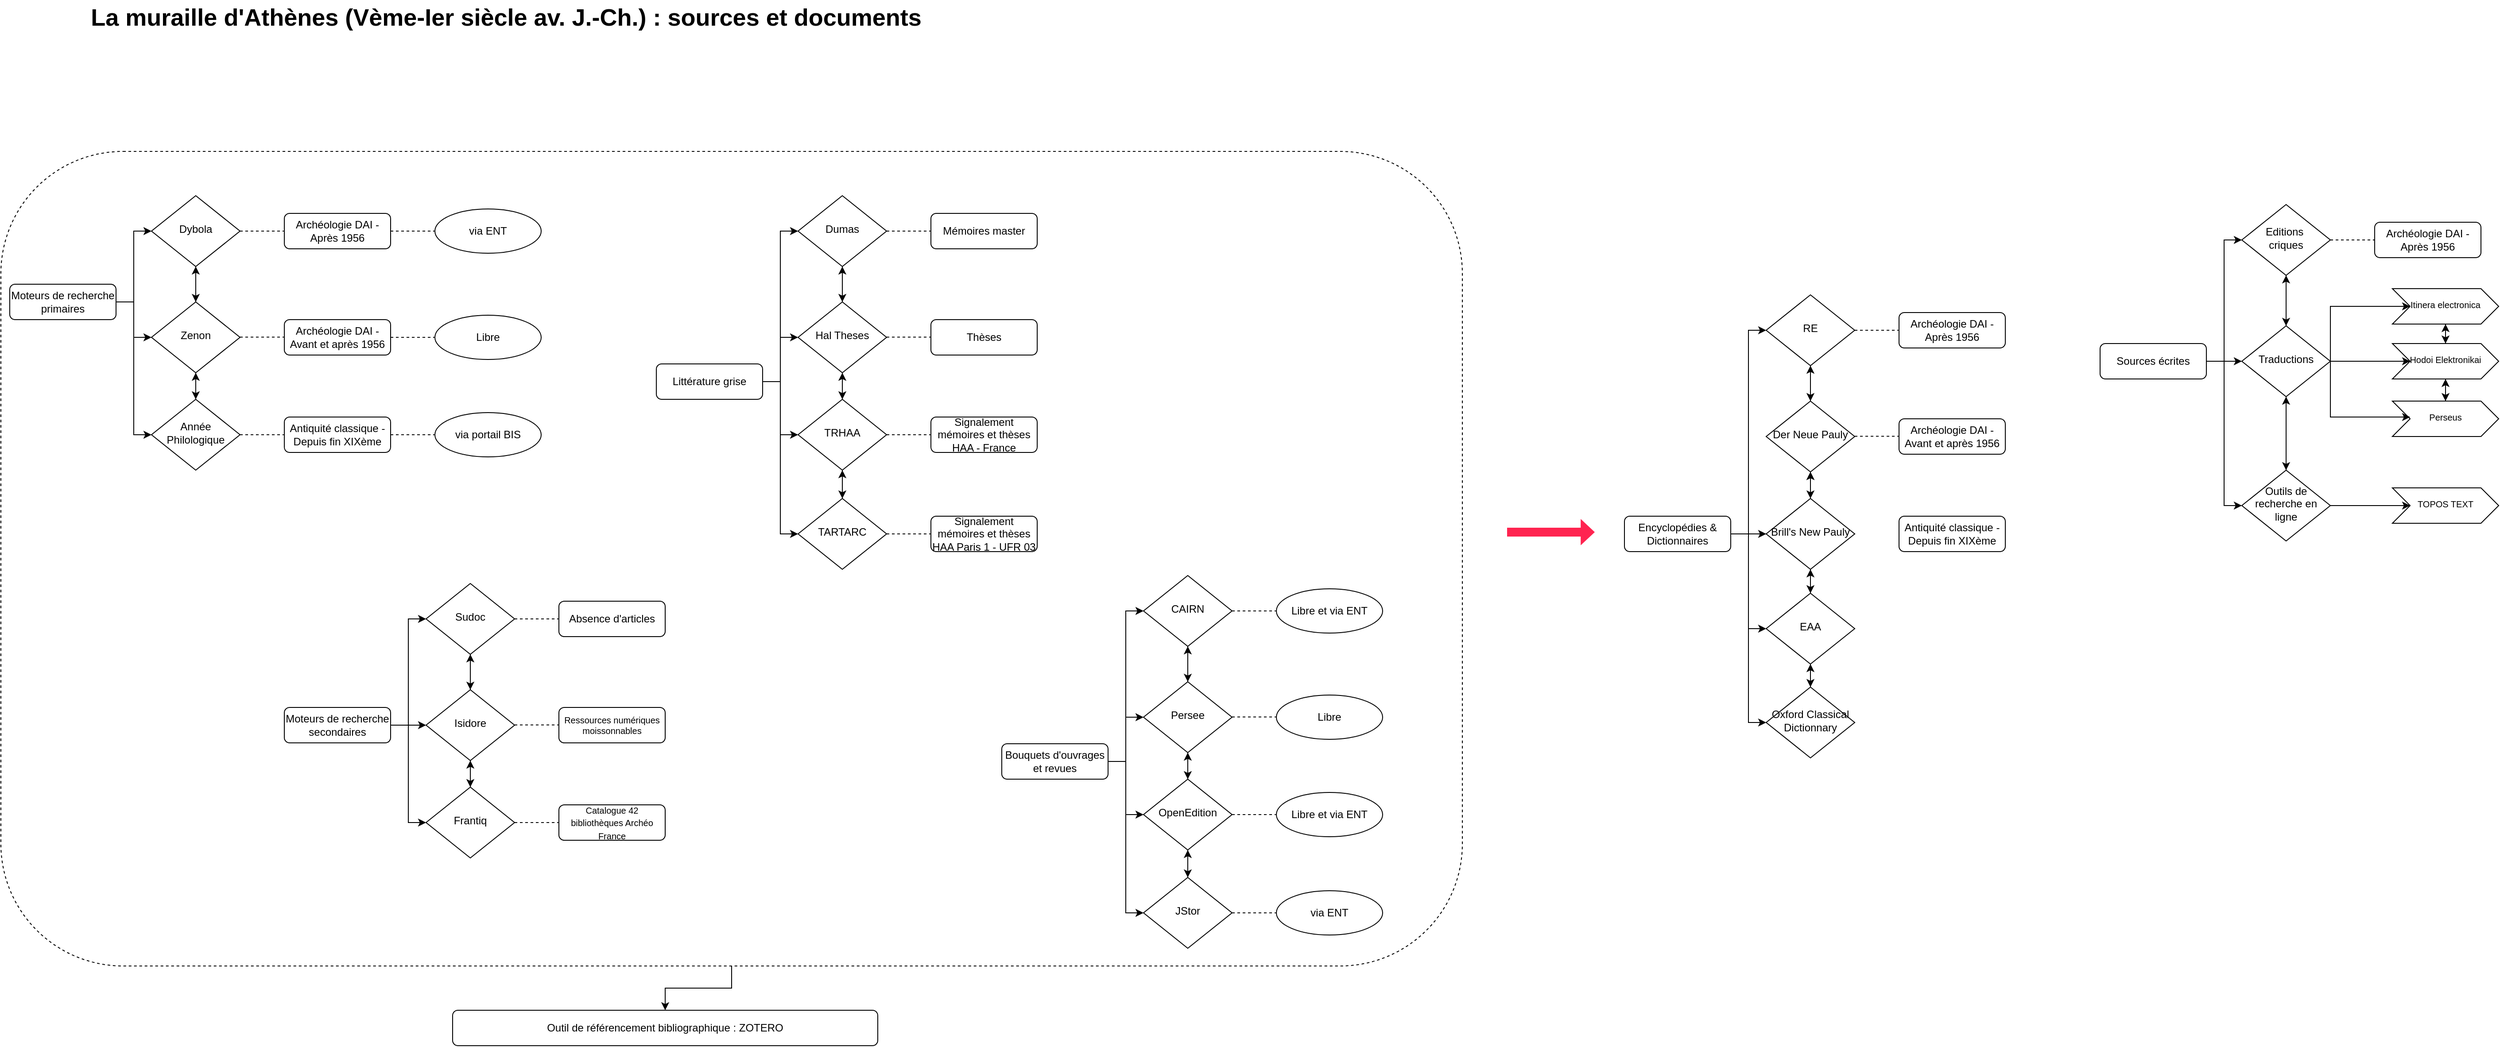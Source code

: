 <mxfile version="24.2.5" type="github">
  <diagram id="C5RBs43oDa-KdzZeNtuy" name="Page-1">
    <mxGraphModel dx="9560" dy="5027" grid="1" gridSize="10" guides="1" tooltips="1" connect="1" arrows="1" fold="1" page="1" pageScale="1" pageWidth="2336" pageHeight="1654" math="0" shadow="0">
      <root>
        <mxCell id="WIyWlLk6GJQsqaUBKTNV-0" />
        <mxCell id="WIyWlLk6GJQsqaUBKTNV-1" parent="WIyWlLk6GJQsqaUBKTNV-0" />
        <mxCell id="AJ_VUI1XPqa23FB4NZY7-40" style="edgeStyle=orthogonalEdgeStyle;rounded=0;orthogonalLoop=1;jettySize=auto;html=1;exitX=1;exitY=0.5;exitDx=0;exitDy=0;" edge="1" parent="WIyWlLk6GJQsqaUBKTNV-1" source="AJ_VUI1XPqa23FB4NZY7-43" target="AJ_VUI1XPqa23FB4NZY7-49">
          <mxGeometry relative="1" as="geometry" />
        </mxCell>
        <mxCell id="AJ_VUI1XPqa23FB4NZY7-41" style="edgeStyle=orthogonalEdgeStyle;rounded=0;orthogonalLoop=1;jettySize=auto;html=1;exitX=1;exitY=0.5;exitDx=0;exitDy=0;entryX=0;entryY=0.5;entryDx=0;entryDy=0;" edge="1" parent="WIyWlLk6GJQsqaUBKTNV-1" source="AJ_VUI1XPqa23FB4NZY7-43" target="AJ_VUI1XPqa23FB4NZY7-45">
          <mxGeometry relative="1" as="geometry" />
        </mxCell>
        <mxCell id="AJ_VUI1XPqa23FB4NZY7-42" style="edgeStyle=orthogonalEdgeStyle;rounded=0;orthogonalLoop=1;jettySize=auto;html=1;exitX=1;exitY=0.5;exitDx=0;exitDy=0;entryX=0;entryY=0.5;entryDx=0;entryDy=0;" edge="1" parent="WIyWlLk6GJQsqaUBKTNV-1" source="AJ_VUI1XPqa23FB4NZY7-43" target="AJ_VUI1XPqa23FB4NZY7-52">
          <mxGeometry relative="1" as="geometry" />
        </mxCell>
        <mxCell id="AJ_VUI1XPqa23FB4NZY7-177" style="edgeStyle=orthogonalEdgeStyle;rounded=0;orthogonalLoop=1;jettySize=auto;html=1;exitX=1;exitY=0.5;exitDx=0;exitDy=0;entryX=0;entryY=0.5;entryDx=0;entryDy=0;" edge="1" parent="WIyWlLk6GJQsqaUBKTNV-1" source="AJ_VUI1XPqa23FB4NZY7-43" target="AJ_VUI1XPqa23FB4NZY7-153">
          <mxGeometry relative="1" as="geometry" />
        </mxCell>
        <mxCell id="AJ_VUI1XPqa23FB4NZY7-178" style="edgeStyle=orthogonalEdgeStyle;rounded=0;orthogonalLoop=1;jettySize=auto;html=1;exitX=1;exitY=0.5;exitDx=0;exitDy=0;entryX=0;entryY=0.5;entryDx=0;entryDy=0;" edge="1" parent="WIyWlLk6GJQsqaUBKTNV-1" source="AJ_VUI1XPqa23FB4NZY7-43" target="AJ_VUI1XPqa23FB4NZY7-155">
          <mxGeometry relative="1" as="geometry" />
        </mxCell>
        <mxCell id="AJ_VUI1XPqa23FB4NZY7-43" value="Encyclopédies &amp;amp; Dictionnaires" style="rounded=1;whiteSpace=wrap;html=1;fontSize=12;glass=0;strokeWidth=1;shadow=0;" vertex="1" parent="WIyWlLk6GJQsqaUBKTNV-1">
          <mxGeometry x="1844" y="731" width="120" height="40" as="geometry" />
        </mxCell>
        <mxCell id="AJ_VUI1XPqa23FB4NZY7-44" style="edgeStyle=orthogonalEdgeStyle;rounded=0;orthogonalLoop=1;jettySize=auto;html=1;exitX=0.5;exitY=1;exitDx=0;exitDy=0;" edge="1" parent="WIyWlLk6GJQsqaUBKTNV-1" source="AJ_VUI1XPqa23FB4NZY7-45" target="AJ_VUI1XPqa23FB4NZY7-49">
          <mxGeometry relative="1" as="geometry" />
        </mxCell>
        <mxCell id="AJ_VUI1XPqa23FB4NZY7-45" value="RE" style="rhombus;whiteSpace=wrap;html=1;shadow=0;fontFamily=Helvetica;fontSize=12;align=center;strokeWidth=1;spacing=6;spacingTop=-4;" vertex="1" parent="WIyWlLk6GJQsqaUBKTNV-1">
          <mxGeometry x="2004" y="481" width="100" height="80" as="geometry" />
        </mxCell>
        <mxCell id="AJ_VUI1XPqa23FB4NZY7-46" value="Archéologie DAI -Après 1956" style="rounded=1;whiteSpace=wrap;html=1;fontSize=12;glass=0;strokeWidth=1;shadow=0;" vertex="1" parent="WIyWlLk6GJQsqaUBKTNV-1">
          <mxGeometry x="2154" y="501" width="120" height="40" as="geometry" />
        </mxCell>
        <mxCell id="AJ_VUI1XPqa23FB4NZY7-47" value="" style="edgeStyle=orthogonalEdgeStyle;rounded=0;orthogonalLoop=1;jettySize=auto;html=1;" edge="1" parent="WIyWlLk6GJQsqaUBKTNV-1" source="AJ_VUI1XPqa23FB4NZY7-49" target="AJ_VUI1XPqa23FB4NZY7-52">
          <mxGeometry relative="1" as="geometry" />
        </mxCell>
        <mxCell id="AJ_VUI1XPqa23FB4NZY7-48" style="edgeStyle=orthogonalEdgeStyle;rounded=0;orthogonalLoop=1;jettySize=auto;html=1;exitX=0.5;exitY=0;exitDx=0;exitDy=0;entryX=0.5;entryY=1;entryDx=0;entryDy=0;" edge="1" parent="WIyWlLk6GJQsqaUBKTNV-1" source="AJ_VUI1XPqa23FB4NZY7-49" target="AJ_VUI1XPqa23FB4NZY7-45">
          <mxGeometry relative="1" as="geometry" />
        </mxCell>
        <mxCell id="AJ_VUI1XPqa23FB4NZY7-49" value="Der Neue Pauly" style="rhombus;whiteSpace=wrap;html=1;shadow=0;fontFamily=Helvetica;fontSize=12;align=center;strokeWidth=1;spacing=6;spacingTop=-4;" vertex="1" parent="WIyWlLk6GJQsqaUBKTNV-1">
          <mxGeometry x="2004" y="601" width="100" height="80" as="geometry" />
        </mxCell>
        <mxCell id="AJ_VUI1XPqa23FB4NZY7-50" value="Archéologie DAI -Avant et après 1956" style="rounded=1;whiteSpace=wrap;html=1;fontSize=12;glass=0;strokeWidth=1;shadow=0;" vertex="1" parent="WIyWlLk6GJQsqaUBKTNV-1">
          <mxGeometry x="2154" y="621" width="120" height="40" as="geometry" />
        </mxCell>
        <mxCell id="AJ_VUI1XPqa23FB4NZY7-51" style="edgeStyle=orthogonalEdgeStyle;rounded=0;orthogonalLoop=1;jettySize=auto;html=1;entryX=0.5;entryY=1;entryDx=0;entryDy=0;" edge="1" parent="WIyWlLk6GJQsqaUBKTNV-1" source="AJ_VUI1XPqa23FB4NZY7-52" target="AJ_VUI1XPqa23FB4NZY7-49">
          <mxGeometry relative="1" as="geometry" />
        </mxCell>
        <mxCell id="AJ_VUI1XPqa23FB4NZY7-154" value="" style="edgeStyle=orthogonalEdgeStyle;rounded=0;orthogonalLoop=1;jettySize=auto;html=1;" edge="1" parent="WIyWlLk6GJQsqaUBKTNV-1" source="AJ_VUI1XPqa23FB4NZY7-52" target="AJ_VUI1XPqa23FB4NZY7-153">
          <mxGeometry relative="1" as="geometry" />
        </mxCell>
        <mxCell id="AJ_VUI1XPqa23FB4NZY7-52" value="Brill&#39;s New Pauly" style="rhombus;whiteSpace=wrap;html=1;shadow=0;fontFamily=Helvetica;fontSize=12;align=center;strokeWidth=1;spacing=6;spacingTop=-4;" vertex="1" parent="WIyWlLk6GJQsqaUBKTNV-1">
          <mxGeometry x="2004" y="711" width="100" height="80" as="geometry" />
        </mxCell>
        <mxCell id="AJ_VUI1XPqa23FB4NZY7-53" value="" style="endArrow=none;dashed=1;html=1;rounded=0;exitX=1;exitY=0.5;exitDx=0;exitDy=0;entryX=0;entryY=0.5;entryDx=0;entryDy=0;" edge="1" parent="WIyWlLk6GJQsqaUBKTNV-1" source="AJ_VUI1XPqa23FB4NZY7-45" target="AJ_VUI1XPqa23FB4NZY7-46">
          <mxGeometry width="50" height="50" relative="1" as="geometry">
            <mxPoint x="2134" y="671" as="sourcePoint" />
            <mxPoint x="2184" y="621" as="targetPoint" />
          </mxGeometry>
        </mxCell>
        <mxCell id="AJ_VUI1XPqa23FB4NZY7-54" value="" style="endArrow=none;dashed=1;html=1;rounded=0;exitX=1;exitY=0.5;exitDx=0;exitDy=0;entryX=0;entryY=0.5;entryDx=0;entryDy=0;" edge="1" parent="WIyWlLk6GJQsqaUBKTNV-1">
          <mxGeometry width="50" height="50" relative="1" as="geometry">
            <mxPoint x="2104" y="640.71" as="sourcePoint" />
            <mxPoint x="2154" y="640.71" as="targetPoint" />
          </mxGeometry>
        </mxCell>
        <mxCell id="AJ_VUI1XPqa23FB4NZY7-55" value="Antiquité classique - Depuis fin XIXème" style="rounded=1;whiteSpace=wrap;html=1;fontSize=12;glass=0;strokeWidth=1;shadow=0;" vertex="1" parent="WIyWlLk6GJQsqaUBKTNV-1">
          <mxGeometry x="2154" y="731" width="120" height="40" as="geometry" />
        </mxCell>
        <mxCell id="AJ_VUI1XPqa23FB4NZY7-58" style="edgeStyle=orthogonalEdgeStyle;rounded=0;orthogonalLoop=1;jettySize=auto;html=1;exitX=1;exitY=0.5;exitDx=0;exitDy=0;" edge="1" parent="WIyWlLk6GJQsqaUBKTNV-1" source="AJ_VUI1XPqa23FB4NZY7-61" target="AJ_VUI1XPqa23FB4NZY7-67">
          <mxGeometry relative="1" as="geometry" />
        </mxCell>
        <mxCell id="AJ_VUI1XPqa23FB4NZY7-59" style="edgeStyle=orthogonalEdgeStyle;rounded=0;orthogonalLoop=1;jettySize=auto;html=1;exitX=1;exitY=0.5;exitDx=0;exitDy=0;entryX=0;entryY=0.5;entryDx=0;entryDy=0;" edge="1" parent="WIyWlLk6GJQsqaUBKTNV-1" source="AJ_VUI1XPqa23FB4NZY7-61" target="AJ_VUI1XPqa23FB4NZY7-63">
          <mxGeometry relative="1" as="geometry" />
        </mxCell>
        <mxCell id="AJ_VUI1XPqa23FB4NZY7-60" style="edgeStyle=orthogonalEdgeStyle;rounded=0;orthogonalLoop=1;jettySize=auto;html=1;exitX=1;exitY=0.5;exitDx=0;exitDy=0;entryX=0;entryY=0.5;entryDx=0;entryDy=0;" edge="1" parent="WIyWlLk6GJQsqaUBKTNV-1" source="AJ_VUI1XPqa23FB4NZY7-61" target="AJ_VUI1XPqa23FB4NZY7-70">
          <mxGeometry relative="1" as="geometry" />
        </mxCell>
        <mxCell id="AJ_VUI1XPqa23FB4NZY7-61" value="Sources écrites" style="rounded=1;whiteSpace=wrap;html=1;fontSize=12;glass=0;strokeWidth=1;shadow=0;" vertex="1" parent="WIyWlLk6GJQsqaUBKTNV-1">
          <mxGeometry x="2381" y="536" width="120" height="40" as="geometry" />
        </mxCell>
        <mxCell id="AJ_VUI1XPqa23FB4NZY7-62" style="edgeStyle=orthogonalEdgeStyle;rounded=0;orthogonalLoop=1;jettySize=auto;html=1;exitX=0.5;exitY=1;exitDx=0;exitDy=0;" edge="1" parent="WIyWlLk6GJQsqaUBKTNV-1" source="AJ_VUI1XPqa23FB4NZY7-63" target="AJ_VUI1XPqa23FB4NZY7-67">
          <mxGeometry relative="1" as="geometry" />
        </mxCell>
        <mxCell id="AJ_VUI1XPqa23FB4NZY7-63" value="Editions&amp;nbsp;&lt;div&gt;criques&lt;/div&gt;" style="rhombus;whiteSpace=wrap;html=1;shadow=0;fontFamily=Helvetica;fontSize=12;align=center;strokeWidth=1;spacing=6;spacingTop=-4;" vertex="1" parent="WIyWlLk6GJQsqaUBKTNV-1">
          <mxGeometry x="2541" y="379" width="100" height="80" as="geometry" />
        </mxCell>
        <mxCell id="AJ_VUI1XPqa23FB4NZY7-64" value="Archéologie DAI -Après 1956" style="rounded=1;whiteSpace=wrap;html=1;fontSize=12;glass=0;strokeWidth=1;shadow=0;" vertex="1" parent="WIyWlLk6GJQsqaUBKTNV-1">
          <mxGeometry x="2691" y="399" width="120" height="40" as="geometry" />
        </mxCell>
        <mxCell id="AJ_VUI1XPqa23FB4NZY7-65" value="" style="edgeStyle=orthogonalEdgeStyle;rounded=0;orthogonalLoop=1;jettySize=auto;html=1;" edge="1" parent="WIyWlLk6GJQsqaUBKTNV-1" source="AJ_VUI1XPqa23FB4NZY7-67" target="AJ_VUI1XPqa23FB4NZY7-70">
          <mxGeometry relative="1" as="geometry" />
        </mxCell>
        <mxCell id="AJ_VUI1XPqa23FB4NZY7-66" style="edgeStyle=orthogonalEdgeStyle;rounded=0;orthogonalLoop=1;jettySize=auto;html=1;exitX=0.5;exitY=0;exitDx=0;exitDy=0;entryX=0.5;entryY=1;entryDx=0;entryDy=0;" edge="1" parent="WIyWlLk6GJQsqaUBKTNV-1" source="AJ_VUI1XPqa23FB4NZY7-67" target="AJ_VUI1XPqa23FB4NZY7-63">
          <mxGeometry relative="1" as="geometry" />
        </mxCell>
        <mxCell id="AJ_VUI1XPqa23FB4NZY7-182" value="" style="edgeStyle=orthogonalEdgeStyle;rounded=0;orthogonalLoop=1;jettySize=auto;html=1;exitX=1;exitY=0.5;exitDx=0;exitDy=0;" edge="1" parent="WIyWlLk6GJQsqaUBKTNV-1" source="AJ_VUI1XPqa23FB4NZY7-67" target="AJ_VUI1XPqa23FB4NZY7-181">
          <mxGeometry relative="1" as="geometry">
            <mxPoint x="2641" y="514" as="sourcePoint" />
            <Array as="points">
              <mxPoint x="2641" y="494" />
            </Array>
          </mxGeometry>
        </mxCell>
        <mxCell id="AJ_VUI1XPqa23FB4NZY7-201" style="edgeStyle=orthogonalEdgeStyle;rounded=0;orthogonalLoop=1;jettySize=auto;html=1;entryX=0;entryY=0.5;entryDx=0;entryDy=0;" edge="1" parent="WIyWlLk6GJQsqaUBKTNV-1" source="AJ_VUI1XPqa23FB4NZY7-67" target="AJ_VUI1XPqa23FB4NZY7-187">
          <mxGeometry relative="1" as="geometry" />
        </mxCell>
        <mxCell id="AJ_VUI1XPqa23FB4NZY7-67" value="Traductions" style="rhombus;whiteSpace=wrap;html=1;shadow=0;fontFamily=Helvetica;fontSize=12;align=center;strokeWidth=1;spacing=6;spacingTop=-4;" vertex="1" parent="WIyWlLk6GJQsqaUBKTNV-1">
          <mxGeometry x="2541" y="516" width="100" height="80" as="geometry" />
        </mxCell>
        <mxCell id="AJ_VUI1XPqa23FB4NZY7-69" style="edgeStyle=orthogonalEdgeStyle;rounded=0;orthogonalLoop=1;jettySize=auto;html=1;entryX=0.5;entryY=1;entryDx=0;entryDy=0;" edge="1" parent="WIyWlLk6GJQsqaUBKTNV-1" source="AJ_VUI1XPqa23FB4NZY7-70" target="AJ_VUI1XPqa23FB4NZY7-67">
          <mxGeometry relative="1" as="geometry" />
        </mxCell>
        <mxCell id="AJ_VUI1XPqa23FB4NZY7-197" style="edgeStyle=orthogonalEdgeStyle;rounded=0;orthogonalLoop=1;jettySize=auto;html=1;entryX=0;entryY=0.5;entryDx=0;entryDy=0;" edge="1" parent="WIyWlLk6GJQsqaUBKTNV-1" source="AJ_VUI1XPqa23FB4NZY7-70" target="AJ_VUI1XPqa23FB4NZY7-196">
          <mxGeometry relative="1" as="geometry" />
        </mxCell>
        <mxCell id="AJ_VUI1XPqa23FB4NZY7-70" value="Outils de recherche en ligne" style="rhombus;whiteSpace=wrap;html=1;shadow=0;fontFamily=Helvetica;fontSize=12;align=center;strokeWidth=1;spacing=6;spacingTop=-4;" vertex="1" parent="WIyWlLk6GJQsqaUBKTNV-1">
          <mxGeometry x="2541" y="679" width="100" height="80" as="geometry" />
        </mxCell>
        <mxCell id="AJ_VUI1XPqa23FB4NZY7-71" value="" style="endArrow=none;dashed=1;html=1;rounded=0;exitX=1;exitY=0.5;exitDx=0;exitDy=0;entryX=0;entryY=0.5;entryDx=0;entryDy=0;" edge="1" parent="WIyWlLk6GJQsqaUBKTNV-1" source="AJ_VUI1XPqa23FB4NZY7-63" target="AJ_VUI1XPqa23FB4NZY7-64">
          <mxGeometry width="50" height="50" relative="1" as="geometry">
            <mxPoint x="2671" y="569" as="sourcePoint" />
            <mxPoint x="2721" y="519" as="targetPoint" />
          </mxGeometry>
        </mxCell>
        <mxCell id="AJ_VUI1XPqa23FB4NZY7-156" value="" style="edgeStyle=orthogonalEdgeStyle;rounded=0;orthogonalLoop=1;jettySize=auto;html=1;" edge="1" parent="WIyWlLk6GJQsqaUBKTNV-1" source="AJ_VUI1XPqa23FB4NZY7-153" target="AJ_VUI1XPqa23FB4NZY7-155">
          <mxGeometry relative="1" as="geometry" />
        </mxCell>
        <mxCell id="AJ_VUI1XPqa23FB4NZY7-179" style="edgeStyle=orthogonalEdgeStyle;rounded=0;orthogonalLoop=1;jettySize=auto;html=1;entryX=0.5;entryY=1;entryDx=0;entryDy=0;" edge="1" parent="WIyWlLk6GJQsqaUBKTNV-1" source="AJ_VUI1XPqa23FB4NZY7-153" target="AJ_VUI1XPqa23FB4NZY7-52">
          <mxGeometry relative="1" as="geometry" />
        </mxCell>
        <mxCell id="AJ_VUI1XPqa23FB4NZY7-153" value="EAA" style="rhombus;whiteSpace=wrap;html=1;shadow=0;fontFamily=Helvetica;fontSize=12;align=center;strokeWidth=1;spacing=6;spacingTop=-4;" vertex="1" parent="WIyWlLk6GJQsqaUBKTNV-1">
          <mxGeometry x="2004" y="818" width="100" height="80" as="geometry" />
        </mxCell>
        <mxCell id="AJ_VUI1XPqa23FB4NZY7-180" style="edgeStyle=orthogonalEdgeStyle;rounded=0;orthogonalLoop=1;jettySize=auto;html=1;entryX=0.5;entryY=1;entryDx=0;entryDy=0;" edge="1" parent="WIyWlLk6GJQsqaUBKTNV-1" source="AJ_VUI1XPqa23FB4NZY7-155" target="AJ_VUI1XPqa23FB4NZY7-153">
          <mxGeometry relative="1" as="geometry" />
        </mxCell>
        <mxCell id="AJ_VUI1XPqa23FB4NZY7-155" value="Oxford Classical Dictionnary" style="rhombus;whiteSpace=wrap;html=1;shadow=0;fontFamily=Helvetica;fontSize=12;align=center;strokeWidth=1;spacing=6;spacingTop=-4;" vertex="1" parent="WIyWlLk6GJQsqaUBKTNV-1">
          <mxGeometry x="2004" y="924" width="100" height="80" as="geometry" />
        </mxCell>
        <mxCell id="AJ_VUI1XPqa23FB4NZY7-193" style="edgeStyle=orthogonalEdgeStyle;rounded=0;orthogonalLoop=1;jettySize=auto;html=1;exitX=0.5;exitY=1;exitDx=0;exitDy=0;entryX=0.5;entryY=0;entryDx=0;entryDy=0;" edge="1" parent="WIyWlLk6GJQsqaUBKTNV-1" source="AJ_VUI1XPqa23FB4NZY7-181" target="AJ_VUI1XPqa23FB4NZY7-187">
          <mxGeometry relative="1" as="geometry" />
        </mxCell>
        <mxCell id="AJ_VUI1XPqa23FB4NZY7-181" value="Itinera electronica" style="shape=step;perimeter=stepPerimeter;whiteSpace=wrap;html=1;fixedSize=1;shadow=0;strokeWidth=1;spacing=6;spacingTop=-4;fontSize=10;" vertex="1" parent="WIyWlLk6GJQsqaUBKTNV-1">
          <mxGeometry x="2711" y="474" width="120" height="40" as="geometry" />
        </mxCell>
        <mxCell id="AJ_VUI1XPqa23FB4NZY7-191" value="" style="edgeStyle=orthogonalEdgeStyle;rounded=0;orthogonalLoop=1;jettySize=auto;html=1;" edge="1" parent="WIyWlLk6GJQsqaUBKTNV-1" source="AJ_VUI1XPqa23FB4NZY7-187" target="AJ_VUI1XPqa23FB4NZY7-190">
          <mxGeometry relative="1" as="geometry" />
        </mxCell>
        <mxCell id="AJ_VUI1XPqa23FB4NZY7-192" style="edgeStyle=orthogonalEdgeStyle;rounded=0;orthogonalLoop=1;jettySize=auto;html=1;exitX=0.5;exitY=0;exitDx=0;exitDy=0;entryX=0.5;entryY=1;entryDx=0;entryDy=0;" edge="1" parent="WIyWlLk6GJQsqaUBKTNV-1" source="AJ_VUI1XPqa23FB4NZY7-187" target="AJ_VUI1XPqa23FB4NZY7-181">
          <mxGeometry relative="1" as="geometry" />
        </mxCell>
        <mxCell id="AJ_VUI1XPqa23FB4NZY7-187" value="Hodoi Elektronikai" style="shape=step;perimeter=stepPerimeter;whiteSpace=wrap;html=1;fixedSize=1;shadow=0;strokeWidth=1;spacing=6;spacingTop=-4;fontSize=10;" vertex="1" parent="WIyWlLk6GJQsqaUBKTNV-1">
          <mxGeometry x="2711" y="536" width="120" height="40" as="geometry" />
        </mxCell>
        <mxCell id="AJ_VUI1XPqa23FB4NZY7-195" style="edgeStyle=orthogonalEdgeStyle;rounded=0;orthogonalLoop=1;jettySize=auto;html=1;entryX=0.5;entryY=1;entryDx=0;entryDy=0;" edge="1" parent="WIyWlLk6GJQsqaUBKTNV-1" source="AJ_VUI1XPqa23FB4NZY7-190" target="AJ_VUI1XPqa23FB4NZY7-187">
          <mxGeometry relative="1" as="geometry" />
        </mxCell>
        <mxCell id="AJ_VUI1XPqa23FB4NZY7-190" value="Perseus" style="shape=step;perimeter=stepPerimeter;whiteSpace=wrap;html=1;fixedSize=1;shadow=0;strokeWidth=1;spacing=6;spacingTop=-4;fontSize=10;" vertex="1" parent="WIyWlLk6GJQsqaUBKTNV-1">
          <mxGeometry x="2711" y="601" width="120" height="40" as="geometry" />
        </mxCell>
        <mxCell id="AJ_VUI1XPqa23FB4NZY7-196" value="TOPOS TEXT" style="shape=step;perimeter=stepPerimeter;whiteSpace=wrap;html=1;fixedSize=1;shadow=0;strokeWidth=1;spacing=6;spacingTop=-4;fontSize=10;" vertex="1" parent="WIyWlLk6GJQsqaUBKTNV-1">
          <mxGeometry x="2711" y="699" width="120" height="40" as="geometry" />
        </mxCell>
        <mxCell id="AJ_VUI1XPqa23FB4NZY7-204" style="edgeStyle=orthogonalEdgeStyle;rounded=0;orthogonalLoop=1;jettySize=auto;html=1;exitX=1;exitY=0.5;exitDx=0;exitDy=0;" edge="1" parent="WIyWlLk6GJQsqaUBKTNV-1">
          <mxGeometry relative="1" as="geometry">
            <mxPoint x="2731.0" y="619" as="targetPoint" />
            <mxPoint x="2641" y="556" as="sourcePoint" />
            <Array as="points">
              <mxPoint x="2641" y="619" />
            </Array>
          </mxGeometry>
        </mxCell>
        <mxCell id="AJ_VUI1XPqa23FB4NZY7-205" value="" style="edgeStyle=orthogonalEdgeStyle;rounded=0;orthogonalLoop=1;jettySize=auto;html=1;" edge="1" parent="WIyWlLk6GJQsqaUBKTNV-1" source="AJ_VUI1XPqa23FB4NZY7-206" target="AJ_VUI1XPqa23FB4NZY7-241">
          <mxGeometry relative="1" as="geometry" />
        </mxCell>
        <mxCell id="AJ_VUI1XPqa23FB4NZY7-206" value="" style="rounded=1;whiteSpace=wrap;html=1;dashed=1;fillStyle=auto;" vertex="1" parent="WIyWlLk6GJQsqaUBKTNV-1">
          <mxGeometry x="11" y="319" width="1650" height="920" as="geometry" />
        </mxCell>
        <mxCell id="AJ_VUI1XPqa23FB4NZY7-207" style="edgeStyle=orthogonalEdgeStyle;rounded=0;orthogonalLoop=1;jettySize=auto;html=1;exitX=1;exitY=0.5;exitDx=0;exitDy=0;" edge="1" parent="WIyWlLk6GJQsqaUBKTNV-1" source="AJ_VUI1XPqa23FB4NZY7-210" target="AJ_VUI1XPqa23FB4NZY7-216">
          <mxGeometry relative="1" as="geometry" />
        </mxCell>
        <mxCell id="AJ_VUI1XPqa23FB4NZY7-208" style="edgeStyle=orthogonalEdgeStyle;rounded=0;orthogonalLoop=1;jettySize=auto;html=1;exitX=1;exitY=0.5;exitDx=0;exitDy=0;entryX=0;entryY=0.5;entryDx=0;entryDy=0;" edge="1" parent="WIyWlLk6GJQsqaUBKTNV-1" source="AJ_VUI1XPqa23FB4NZY7-210" target="AJ_VUI1XPqa23FB4NZY7-212">
          <mxGeometry relative="1" as="geometry" />
        </mxCell>
        <mxCell id="AJ_VUI1XPqa23FB4NZY7-209" style="edgeStyle=orthogonalEdgeStyle;rounded=0;orthogonalLoop=1;jettySize=auto;html=1;exitX=1;exitY=0.5;exitDx=0;exitDy=0;entryX=0;entryY=0.5;entryDx=0;entryDy=0;" edge="1" parent="WIyWlLk6GJQsqaUBKTNV-1" source="AJ_VUI1XPqa23FB4NZY7-210" target="AJ_VUI1XPqa23FB4NZY7-220">
          <mxGeometry relative="1" as="geometry" />
        </mxCell>
        <mxCell id="AJ_VUI1XPqa23FB4NZY7-210" value="Moteurs de recherche primaires" style="rounded=1;whiteSpace=wrap;html=1;fontSize=12;glass=0;strokeWidth=1;shadow=0;" vertex="1" parent="WIyWlLk6GJQsqaUBKTNV-1">
          <mxGeometry x="21" y="469" width="120" height="40" as="geometry" />
        </mxCell>
        <mxCell id="AJ_VUI1XPqa23FB4NZY7-211" style="edgeStyle=orthogonalEdgeStyle;rounded=0;orthogonalLoop=1;jettySize=auto;html=1;exitX=0.5;exitY=1;exitDx=0;exitDy=0;" edge="1" parent="WIyWlLk6GJQsqaUBKTNV-1" source="AJ_VUI1XPqa23FB4NZY7-212" target="AJ_VUI1XPqa23FB4NZY7-216">
          <mxGeometry relative="1" as="geometry" />
        </mxCell>
        <mxCell id="AJ_VUI1XPqa23FB4NZY7-212" value="Dybola" style="rhombus;whiteSpace=wrap;html=1;shadow=0;fontFamily=Helvetica;fontSize=12;align=center;strokeWidth=1;spacing=6;spacingTop=-4;" vertex="1" parent="WIyWlLk6GJQsqaUBKTNV-1">
          <mxGeometry x="181" y="369" width="100" height="80" as="geometry" />
        </mxCell>
        <mxCell id="AJ_VUI1XPqa23FB4NZY7-213" value="Archéologie DAI -Après 1956" style="rounded=1;whiteSpace=wrap;html=1;fontSize=12;glass=0;strokeWidth=1;shadow=0;" vertex="1" parent="WIyWlLk6GJQsqaUBKTNV-1">
          <mxGeometry x="331" y="389" width="120" height="40" as="geometry" />
        </mxCell>
        <mxCell id="AJ_VUI1XPqa23FB4NZY7-214" value="" style="edgeStyle=orthogonalEdgeStyle;rounded=0;orthogonalLoop=1;jettySize=auto;html=1;" edge="1" parent="WIyWlLk6GJQsqaUBKTNV-1" source="AJ_VUI1XPqa23FB4NZY7-216" target="AJ_VUI1XPqa23FB4NZY7-220">
          <mxGeometry relative="1" as="geometry" />
        </mxCell>
        <mxCell id="AJ_VUI1XPqa23FB4NZY7-215" style="edgeStyle=orthogonalEdgeStyle;rounded=0;orthogonalLoop=1;jettySize=auto;html=1;exitX=0.5;exitY=0;exitDx=0;exitDy=0;entryX=0.5;entryY=1;entryDx=0;entryDy=0;" edge="1" parent="WIyWlLk6GJQsqaUBKTNV-1" source="AJ_VUI1XPqa23FB4NZY7-216" target="AJ_VUI1XPqa23FB4NZY7-212">
          <mxGeometry relative="1" as="geometry" />
        </mxCell>
        <mxCell id="AJ_VUI1XPqa23FB4NZY7-216" value="Zenon" style="rhombus;whiteSpace=wrap;html=1;shadow=0;fontFamily=Helvetica;fontSize=12;align=center;strokeWidth=1;spacing=6;spacingTop=-4;" vertex="1" parent="WIyWlLk6GJQsqaUBKTNV-1">
          <mxGeometry x="181" y="489" width="100" height="80" as="geometry" />
        </mxCell>
        <mxCell id="AJ_VUI1XPqa23FB4NZY7-217" value="Archéologie DAI -Avant et après 1956" style="rounded=1;whiteSpace=wrap;html=1;fontSize=12;glass=0;strokeWidth=1;shadow=0;" vertex="1" parent="WIyWlLk6GJQsqaUBKTNV-1">
          <mxGeometry x="331" y="509" width="120" height="40" as="geometry" />
        </mxCell>
        <mxCell id="AJ_VUI1XPqa23FB4NZY7-218" value="La muraille d&#39;Athènes (Vème-Ier siècle av. J.-Ch.) : sources et documents" style="text;strokeColor=none;fillColor=none;html=1;fontSize=27;fontStyle=1;verticalAlign=middle;align=center;" vertex="1" parent="WIyWlLk6GJQsqaUBKTNV-1">
          <mxGeometry x="51" y="148" width="1060" height="40" as="geometry" />
        </mxCell>
        <mxCell id="AJ_VUI1XPqa23FB4NZY7-219" style="edgeStyle=orthogonalEdgeStyle;rounded=0;orthogonalLoop=1;jettySize=auto;html=1;entryX=0.5;entryY=1;entryDx=0;entryDy=0;" edge="1" parent="WIyWlLk6GJQsqaUBKTNV-1" source="AJ_VUI1XPqa23FB4NZY7-220" target="AJ_VUI1XPqa23FB4NZY7-216">
          <mxGeometry relative="1" as="geometry" />
        </mxCell>
        <mxCell id="AJ_VUI1XPqa23FB4NZY7-220" value="Année Philologique" style="rhombus;whiteSpace=wrap;html=1;shadow=0;fontFamily=Helvetica;fontSize=12;align=center;strokeWidth=1;spacing=6;spacingTop=-4;" vertex="1" parent="WIyWlLk6GJQsqaUBKTNV-1">
          <mxGeometry x="181" y="599" width="100" height="80" as="geometry" />
        </mxCell>
        <mxCell id="AJ_VUI1XPqa23FB4NZY7-221" value="" style="endArrow=none;dashed=1;html=1;rounded=0;exitX=1;exitY=0.5;exitDx=0;exitDy=0;entryX=0;entryY=0.5;entryDx=0;entryDy=0;" edge="1" parent="WIyWlLk6GJQsqaUBKTNV-1" source="AJ_VUI1XPqa23FB4NZY7-212" target="AJ_VUI1XPqa23FB4NZY7-213">
          <mxGeometry width="50" height="50" relative="1" as="geometry">
            <mxPoint x="311" y="559" as="sourcePoint" />
            <mxPoint x="361" y="509" as="targetPoint" />
          </mxGeometry>
        </mxCell>
        <mxCell id="AJ_VUI1XPqa23FB4NZY7-222" value="" style="endArrow=none;dashed=1;html=1;rounded=0;exitX=1;exitY=0.5;exitDx=0;exitDy=0;entryX=0;entryY=0.5;entryDx=0;entryDy=0;" edge="1" parent="WIyWlLk6GJQsqaUBKTNV-1">
          <mxGeometry width="50" height="50" relative="1" as="geometry">
            <mxPoint x="281" y="528.71" as="sourcePoint" />
            <mxPoint x="331" y="528.71" as="targetPoint" />
          </mxGeometry>
        </mxCell>
        <mxCell id="AJ_VUI1XPqa23FB4NZY7-223" value="Antiquité classique - Depuis fin XIXème" style="rounded=1;whiteSpace=wrap;html=1;fontSize=12;glass=0;strokeWidth=1;shadow=0;" vertex="1" parent="WIyWlLk6GJQsqaUBKTNV-1">
          <mxGeometry x="331" y="619" width="120" height="40" as="geometry" />
        </mxCell>
        <mxCell id="AJ_VUI1XPqa23FB4NZY7-224" style="edgeStyle=orthogonalEdgeStyle;rounded=0;orthogonalLoop=1;jettySize=auto;html=1;exitX=1;exitY=0.5;exitDx=0;exitDy=0;" edge="1" parent="WIyWlLk6GJQsqaUBKTNV-1" source="AJ_VUI1XPqa23FB4NZY7-227" target="AJ_VUI1XPqa23FB4NZY7-233">
          <mxGeometry relative="1" as="geometry" />
        </mxCell>
        <mxCell id="AJ_VUI1XPqa23FB4NZY7-225" style="edgeStyle=orthogonalEdgeStyle;rounded=0;orthogonalLoop=1;jettySize=auto;html=1;exitX=1;exitY=0.5;exitDx=0;exitDy=0;entryX=0;entryY=0.5;entryDx=0;entryDy=0;" edge="1" parent="WIyWlLk6GJQsqaUBKTNV-1" source="AJ_VUI1XPqa23FB4NZY7-227" target="AJ_VUI1XPqa23FB4NZY7-229">
          <mxGeometry relative="1" as="geometry" />
        </mxCell>
        <mxCell id="AJ_VUI1XPqa23FB4NZY7-226" style="edgeStyle=orthogonalEdgeStyle;rounded=0;orthogonalLoop=1;jettySize=auto;html=1;exitX=1;exitY=0.5;exitDx=0;exitDy=0;entryX=0;entryY=0.5;entryDx=0;entryDy=0;" edge="1" parent="WIyWlLk6GJQsqaUBKTNV-1" source="AJ_VUI1XPqa23FB4NZY7-227" target="AJ_VUI1XPqa23FB4NZY7-236">
          <mxGeometry relative="1" as="geometry" />
        </mxCell>
        <mxCell id="AJ_VUI1XPqa23FB4NZY7-227" value="Moteurs de recherche secondaires" style="rounded=1;whiteSpace=wrap;html=1;fontSize=12;glass=0;strokeWidth=1;shadow=0;" vertex="1" parent="WIyWlLk6GJQsqaUBKTNV-1">
          <mxGeometry x="331" y="947" width="120" height="40" as="geometry" />
        </mxCell>
        <mxCell id="AJ_VUI1XPqa23FB4NZY7-228" style="edgeStyle=orthogonalEdgeStyle;rounded=0;orthogonalLoop=1;jettySize=auto;html=1;exitX=0.5;exitY=1;exitDx=0;exitDy=0;" edge="1" parent="WIyWlLk6GJQsqaUBKTNV-1" source="AJ_VUI1XPqa23FB4NZY7-229" target="AJ_VUI1XPqa23FB4NZY7-233">
          <mxGeometry relative="1" as="geometry" />
        </mxCell>
        <mxCell id="AJ_VUI1XPqa23FB4NZY7-229" value="Sudoc" style="rhombus;whiteSpace=wrap;html=1;shadow=0;fontFamily=Helvetica;fontSize=12;align=center;strokeWidth=1;spacing=6;spacingTop=-4;" vertex="1" parent="WIyWlLk6GJQsqaUBKTNV-1">
          <mxGeometry x="491" y="807" width="100" height="80" as="geometry" />
        </mxCell>
        <mxCell id="AJ_VUI1XPqa23FB4NZY7-230" value="Absence d&#39;articles" style="rounded=1;whiteSpace=wrap;html=1;fontSize=12;glass=0;strokeWidth=1;shadow=0;" vertex="1" parent="WIyWlLk6GJQsqaUBKTNV-1">
          <mxGeometry x="641" y="827" width="120" height="40" as="geometry" />
        </mxCell>
        <mxCell id="AJ_VUI1XPqa23FB4NZY7-231" value="" style="edgeStyle=orthogonalEdgeStyle;rounded=0;orthogonalLoop=1;jettySize=auto;html=1;" edge="1" parent="WIyWlLk6GJQsqaUBKTNV-1" source="AJ_VUI1XPqa23FB4NZY7-233" target="AJ_VUI1XPqa23FB4NZY7-236">
          <mxGeometry relative="1" as="geometry" />
        </mxCell>
        <mxCell id="AJ_VUI1XPqa23FB4NZY7-232" style="edgeStyle=orthogonalEdgeStyle;rounded=0;orthogonalLoop=1;jettySize=auto;html=1;exitX=0.5;exitY=0;exitDx=0;exitDy=0;entryX=0.5;entryY=1;entryDx=0;entryDy=0;" edge="1" parent="WIyWlLk6GJQsqaUBKTNV-1" source="AJ_VUI1XPqa23FB4NZY7-233" target="AJ_VUI1XPqa23FB4NZY7-229">
          <mxGeometry relative="1" as="geometry" />
        </mxCell>
        <mxCell id="AJ_VUI1XPqa23FB4NZY7-233" value="Isidore" style="rhombus;whiteSpace=wrap;html=1;shadow=0;fontFamily=Helvetica;fontSize=12;align=center;strokeWidth=1;spacing=6;spacingTop=-4;" vertex="1" parent="WIyWlLk6GJQsqaUBKTNV-1">
          <mxGeometry x="491" y="927" width="100" height="80" as="geometry" />
        </mxCell>
        <mxCell id="AJ_VUI1XPqa23FB4NZY7-234" value="Ressources numériques moissonnables" style="rounded=1;whiteSpace=wrap;html=1;fontSize=10;glass=0;strokeWidth=1;shadow=0;" vertex="1" parent="WIyWlLk6GJQsqaUBKTNV-1">
          <mxGeometry x="641" y="947" width="120" height="40" as="geometry" />
        </mxCell>
        <mxCell id="AJ_VUI1XPqa23FB4NZY7-235" style="edgeStyle=orthogonalEdgeStyle;rounded=0;orthogonalLoop=1;jettySize=auto;html=1;entryX=0.5;entryY=1;entryDx=0;entryDy=0;" edge="1" parent="WIyWlLk6GJQsqaUBKTNV-1" source="AJ_VUI1XPqa23FB4NZY7-236" target="AJ_VUI1XPqa23FB4NZY7-233">
          <mxGeometry relative="1" as="geometry" />
        </mxCell>
        <mxCell id="AJ_VUI1XPqa23FB4NZY7-236" value="Frantiq" style="rhombus;whiteSpace=wrap;html=1;shadow=0;fontFamily=Helvetica;fontSize=12;align=center;strokeWidth=1;spacing=6;spacingTop=-4;" vertex="1" parent="WIyWlLk6GJQsqaUBKTNV-1">
          <mxGeometry x="491" y="1037" width="100" height="80" as="geometry" />
        </mxCell>
        <mxCell id="AJ_VUI1XPqa23FB4NZY7-237" value="" style="endArrow=none;dashed=1;html=1;rounded=0;exitX=1;exitY=0.5;exitDx=0;exitDy=0;entryX=0;entryY=0.5;entryDx=0;entryDy=0;" edge="1" parent="WIyWlLk6GJQsqaUBKTNV-1" source="AJ_VUI1XPqa23FB4NZY7-229" target="AJ_VUI1XPqa23FB4NZY7-230">
          <mxGeometry width="50" height="50" relative="1" as="geometry">
            <mxPoint x="621" y="997" as="sourcePoint" />
            <mxPoint x="671" y="947" as="targetPoint" />
          </mxGeometry>
        </mxCell>
        <mxCell id="AJ_VUI1XPqa23FB4NZY7-238" value="" style="endArrow=none;dashed=1;html=1;rounded=0;exitX=1;exitY=0.5;exitDx=0;exitDy=0;entryX=0;entryY=0.5;entryDx=0;entryDy=0;" edge="1" parent="WIyWlLk6GJQsqaUBKTNV-1">
          <mxGeometry width="50" height="50" relative="1" as="geometry">
            <mxPoint x="591" y="966.71" as="sourcePoint" />
            <mxPoint x="641" y="966.71" as="targetPoint" />
          </mxGeometry>
        </mxCell>
        <mxCell id="AJ_VUI1XPqa23FB4NZY7-239" value="&lt;span style=&quot;font-size: 10px;&quot;&gt;Catalogue 42 bibliothèques Archéo France&lt;/span&gt;" style="rounded=1;whiteSpace=wrap;html=1;fontSize=12;glass=0;strokeWidth=1;shadow=0;" vertex="1" parent="WIyWlLk6GJQsqaUBKTNV-1">
          <mxGeometry x="641" y="1057" width="120" height="40" as="geometry" />
        </mxCell>
        <mxCell id="AJ_VUI1XPqa23FB4NZY7-240" style="edgeStyle=orthogonalEdgeStyle;rounded=0;orthogonalLoop=1;jettySize=auto;html=1;exitX=0.5;exitY=1;exitDx=0;exitDy=0;" edge="1" parent="WIyWlLk6GJQsqaUBKTNV-1" source="AJ_VUI1XPqa23FB4NZY7-206" target="AJ_VUI1XPqa23FB4NZY7-206">
          <mxGeometry relative="1" as="geometry" />
        </mxCell>
        <mxCell id="AJ_VUI1XPqa23FB4NZY7-241" value="Outil de référencement bibliographique : ZOTERO" style="rounded=1;whiteSpace=wrap;html=1;" vertex="1" parent="WIyWlLk6GJQsqaUBKTNV-1">
          <mxGeometry x="521" y="1289" width="480" height="40" as="geometry" />
        </mxCell>
        <mxCell id="AJ_VUI1XPqa23FB4NZY7-242" value="" style="shape=flexArrow;endArrow=classic;html=1;rounded=0;endWidth=18.846;endSize=4.965;dashed=1;dashPattern=12 12;strokeColor=none;fillColor=#FF2450;" edge="1" parent="WIyWlLk6GJQsqaUBKTNV-1">
          <mxGeometry width="50" height="50" relative="1" as="geometry">
            <mxPoint x="1711" y="749" as="sourcePoint" />
            <mxPoint x="1811" y="749" as="targetPoint" />
            <Array as="points">
              <mxPoint x="1731" y="749" />
            </Array>
          </mxGeometry>
        </mxCell>
        <mxCell id="AJ_VUI1XPqa23FB4NZY7-243" style="edgeStyle=orthogonalEdgeStyle;rounded=0;orthogonalLoop=1;jettySize=auto;html=1;exitX=1;exitY=0.5;exitDx=0;exitDy=0;" edge="1" parent="WIyWlLk6GJQsqaUBKTNV-1" source="AJ_VUI1XPqa23FB4NZY7-247" target="AJ_VUI1XPqa23FB4NZY7-253">
          <mxGeometry relative="1" as="geometry" />
        </mxCell>
        <mxCell id="AJ_VUI1XPqa23FB4NZY7-244" style="edgeStyle=orthogonalEdgeStyle;rounded=0;orthogonalLoop=1;jettySize=auto;html=1;exitX=1;exitY=0.5;exitDx=0;exitDy=0;entryX=0;entryY=0.5;entryDx=0;entryDy=0;" edge="1" parent="WIyWlLk6GJQsqaUBKTNV-1" source="AJ_VUI1XPqa23FB4NZY7-247" target="AJ_VUI1XPqa23FB4NZY7-249">
          <mxGeometry relative="1" as="geometry" />
        </mxCell>
        <mxCell id="AJ_VUI1XPqa23FB4NZY7-245" style="edgeStyle=orthogonalEdgeStyle;rounded=0;orthogonalLoop=1;jettySize=auto;html=1;exitX=1;exitY=0.5;exitDx=0;exitDy=0;entryX=0;entryY=0.5;entryDx=0;entryDy=0;" edge="1" parent="WIyWlLk6GJQsqaUBKTNV-1" source="AJ_VUI1XPqa23FB4NZY7-247" target="AJ_VUI1XPqa23FB4NZY7-257">
          <mxGeometry relative="1" as="geometry" />
        </mxCell>
        <mxCell id="AJ_VUI1XPqa23FB4NZY7-246" style="edgeStyle=orthogonalEdgeStyle;rounded=0;orthogonalLoop=1;jettySize=auto;html=1;exitX=1;exitY=0.5;exitDx=0;exitDy=0;entryX=0;entryY=0.5;entryDx=0;entryDy=0;" edge="1" parent="WIyWlLk6GJQsqaUBKTNV-1" source="AJ_VUI1XPqa23FB4NZY7-247" target="AJ_VUI1XPqa23FB4NZY7-265">
          <mxGeometry relative="1" as="geometry" />
        </mxCell>
        <mxCell id="AJ_VUI1XPqa23FB4NZY7-247" value="Littérature grise" style="rounded=1;whiteSpace=wrap;html=1;fontSize=12;glass=0;strokeWidth=1;shadow=0;" vertex="1" parent="WIyWlLk6GJQsqaUBKTNV-1">
          <mxGeometry x="751" y="559" width="120" height="40" as="geometry" />
        </mxCell>
        <mxCell id="AJ_VUI1XPqa23FB4NZY7-248" style="edgeStyle=orthogonalEdgeStyle;rounded=0;orthogonalLoop=1;jettySize=auto;html=1;exitX=0.5;exitY=1;exitDx=0;exitDy=0;" edge="1" parent="WIyWlLk6GJQsqaUBKTNV-1" source="AJ_VUI1XPqa23FB4NZY7-249" target="AJ_VUI1XPqa23FB4NZY7-253">
          <mxGeometry relative="1" as="geometry" />
        </mxCell>
        <mxCell id="AJ_VUI1XPqa23FB4NZY7-249" value="Dumas" style="rhombus;whiteSpace=wrap;html=1;shadow=0;fontFamily=Helvetica;fontSize=12;align=center;strokeWidth=1;spacing=6;spacingTop=-4;" vertex="1" parent="WIyWlLk6GJQsqaUBKTNV-1">
          <mxGeometry x="911" y="369" width="100" height="80" as="geometry" />
        </mxCell>
        <mxCell id="AJ_VUI1XPqa23FB4NZY7-250" value="Mémoires master" style="rounded=1;whiteSpace=wrap;html=1;fontSize=12;glass=0;strokeWidth=1;shadow=0;" vertex="1" parent="WIyWlLk6GJQsqaUBKTNV-1">
          <mxGeometry x="1061" y="389" width="120" height="40" as="geometry" />
        </mxCell>
        <mxCell id="AJ_VUI1XPqa23FB4NZY7-251" value="" style="edgeStyle=orthogonalEdgeStyle;rounded=0;orthogonalLoop=1;jettySize=auto;html=1;" edge="1" parent="WIyWlLk6GJQsqaUBKTNV-1" source="AJ_VUI1XPqa23FB4NZY7-253" target="AJ_VUI1XPqa23FB4NZY7-257">
          <mxGeometry relative="1" as="geometry" />
        </mxCell>
        <mxCell id="AJ_VUI1XPqa23FB4NZY7-252" style="edgeStyle=orthogonalEdgeStyle;rounded=0;orthogonalLoop=1;jettySize=auto;html=1;exitX=0.5;exitY=0;exitDx=0;exitDy=0;entryX=0.5;entryY=1;entryDx=0;entryDy=0;" edge="1" parent="WIyWlLk6GJQsqaUBKTNV-1" source="AJ_VUI1XPqa23FB4NZY7-253" target="AJ_VUI1XPqa23FB4NZY7-249">
          <mxGeometry relative="1" as="geometry" />
        </mxCell>
        <mxCell id="AJ_VUI1XPqa23FB4NZY7-253" value="Hal Theses" style="rhombus;whiteSpace=wrap;html=1;shadow=0;fontFamily=Helvetica;fontSize=12;align=center;strokeWidth=1;spacing=6;spacingTop=-4;" vertex="1" parent="WIyWlLk6GJQsqaUBKTNV-1">
          <mxGeometry x="911" y="489" width="100" height="80" as="geometry" />
        </mxCell>
        <mxCell id="AJ_VUI1XPqa23FB4NZY7-254" value="Thèses" style="rounded=1;whiteSpace=wrap;html=1;fontSize=12;glass=0;strokeWidth=1;shadow=0;" vertex="1" parent="WIyWlLk6GJQsqaUBKTNV-1">
          <mxGeometry x="1061" y="509" width="120" height="40" as="geometry" />
        </mxCell>
        <mxCell id="AJ_VUI1XPqa23FB4NZY7-255" style="edgeStyle=orthogonalEdgeStyle;rounded=0;orthogonalLoop=1;jettySize=auto;html=1;entryX=0.5;entryY=1;entryDx=0;entryDy=0;" edge="1" parent="WIyWlLk6GJQsqaUBKTNV-1" source="AJ_VUI1XPqa23FB4NZY7-257" target="AJ_VUI1XPqa23FB4NZY7-253">
          <mxGeometry relative="1" as="geometry" />
        </mxCell>
        <mxCell id="AJ_VUI1XPqa23FB4NZY7-256" value="" style="edgeStyle=orthogonalEdgeStyle;rounded=0;orthogonalLoop=1;jettySize=auto;html=1;" edge="1" parent="WIyWlLk6GJQsqaUBKTNV-1" source="AJ_VUI1XPqa23FB4NZY7-257" target="AJ_VUI1XPqa23FB4NZY7-265">
          <mxGeometry relative="1" as="geometry" />
        </mxCell>
        <mxCell id="AJ_VUI1XPqa23FB4NZY7-257" value="TRHAA" style="rhombus;whiteSpace=wrap;html=1;shadow=0;fontFamily=Helvetica;fontSize=12;align=center;strokeWidth=1;spacing=6;spacingTop=-4;" vertex="1" parent="WIyWlLk6GJQsqaUBKTNV-1">
          <mxGeometry x="911" y="599" width="100" height="80" as="geometry" />
        </mxCell>
        <mxCell id="AJ_VUI1XPqa23FB4NZY7-258" value="" style="endArrow=none;dashed=1;html=1;rounded=0;exitX=1;exitY=0.5;exitDx=0;exitDy=0;entryX=0;entryY=0.5;entryDx=0;entryDy=0;" edge="1" parent="WIyWlLk6GJQsqaUBKTNV-1" source="AJ_VUI1XPqa23FB4NZY7-249" target="AJ_VUI1XPqa23FB4NZY7-250">
          <mxGeometry width="50" height="50" relative="1" as="geometry">
            <mxPoint x="1041" y="559" as="sourcePoint" />
            <mxPoint x="1091" y="509" as="targetPoint" />
          </mxGeometry>
        </mxCell>
        <mxCell id="AJ_VUI1XPqa23FB4NZY7-259" value="" style="endArrow=none;dashed=1;html=1;rounded=0;exitX=1;exitY=0.5;exitDx=0;exitDy=0;entryX=0;entryY=0.5;entryDx=0;entryDy=0;" edge="1" parent="WIyWlLk6GJQsqaUBKTNV-1">
          <mxGeometry width="50" height="50" relative="1" as="geometry">
            <mxPoint x="1011" y="528.71" as="sourcePoint" />
            <mxPoint x="1061" y="528.71" as="targetPoint" />
          </mxGeometry>
        </mxCell>
        <mxCell id="AJ_VUI1XPqa23FB4NZY7-260" value="Signalement mémoires et thèses HAA - France" style="rounded=1;whiteSpace=wrap;html=1;fontSize=12;glass=0;strokeWidth=1;shadow=0;" vertex="1" parent="WIyWlLk6GJQsqaUBKTNV-1">
          <mxGeometry x="1061" y="619" width="120" height="40" as="geometry" />
        </mxCell>
        <mxCell id="AJ_VUI1XPqa23FB4NZY7-261" value="" style="endArrow=none;dashed=1;html=1;rounded=0;exitX=1;exitY=0.5;exitDx=0;exitDy=0;entryX=0;entryY=0.5;entryDx=0;entryDy=0;" edge="1" parent="WIyWlLk6GJQsqaUBKTNV-1" source="AJ_VUI1XPqa23FB4NZY7-220" target="AJ_VUI1XPqa23FB4NZY7-223">
          <mxGeometry width="50" height="50" relative="1" as="geometry">
            <mxPoint x="291" y="538.71" as="sourcePoint" />
            <mxPoint x="341" y="538.71" as="targetPoint" />
            <Array as="points" />
          </mxGeometry>
        </mxCell>
        <mxCell id="AJ_VUI1XPqa23FB4NZY7-262" value="" style="endArrow=none;dashed=1;html=1;rounded=0;exitX=1;exitY=0.5;exitDx=0;exitDy=0;entryX=0;entryY=0.5;entryDx=0;entryDy=0;" edge="1" parent="WIyWlLk6GJQsqaUBKTNV-1" source="AJ_VUI1XPqa23FB4NZY7-236" target="AJ_VUI1XPqa23FB4NZY7-239">
          <mxGeometry width="50" height="50" relative="1" as="geometry">
            <mxPoint x="291" y="757" as="sourcePoint" />
            <mxPoint x="341" y="757" as="targetPoint" />
            <Array as="points" />
          </mxGeometry>
        </mxCell>
        <mxCell id="AJ_VUI1XPqa23FB4NZY7-263" value="" style="endArrow=none;dashed=1;html=1;rounded=0;exitX=1;exitY=0.5;exitDx=0;exitDy=0;entryX=0;entryY=0.5;entryDx=0;entryDy=0;" edge="1" parent="WIyWlLk6GJQsqaUBKTNV-1" source="AJ_VUI1XPqa23FB4NZY7-257" target="AJ_VUI1XPqa23FB4NZY7-260">
          <mxGeometry width="50" height="50" relative="1" as="geometry">
            <mxPoint x="1021" y="538.71" as="sourcePoint" />
            <mxPoint x="1071" y="538.71" as="targetPoint" />
            <Array as="points">
              <mxPoint x="1041" y="639" />
            </Array>
          </mxGeometry>
        </mxCell>
        <mxCell id="AJ_VUI1XPqa23FB4NZY7-264" style="edgeStyle=orthogonalEdgeStyle;rounded=0;orthogonalLoop=1;jettySize=auto;html=1;exitX=0.5;exitY=0;exitDx=0;exitDy=0;entryX=0.5;entryY=1;entryDx=0;entryDy=0;" edge="1" parent="WIyWlLk6GJQsqaUBKTNV-1" source="AJ_VUI1XPqa23FB4NZY7-265" target="AJ_VUI1XPqa23FB4NZY7-257">
          <mxGeometry relative="1" as="geometry" />
        </mxCell>
        <mxCell id="AJ_VUI1XPqa23FB4NZY7-265" value="TARTARC" style="rhombus;whiteSpace=wrap;html=1;shadow=0;fontFamily=Helvetica;fontSize=12;align=center;strokeWidth=1;spacing=6;spacingTop=-4;" vertex="1" parent="WIyWlLk6GJQsqaUBKTNV-1">
          <mxGeometry x="911" y="711" width="100" height="80" as="geometry" />
        </mxCell>
        <mxCell id="AJ_VUI1XPqa23FB4NZY7-266" value="Signalement mémoires et thèses HAA Paris 1 - UFR 03" style="rounded=1;whiteSpace=wrap;html=1;fontSize=12;glass=0;strokeWidth=1;shadow=0;" vertex="1" parent="WIyWlLk6GJQsqaUBKTNV-1">
          <mxGeometry x="1061" y="731" width="120" height="40" as="geometry" />
        </mxCell>
        <mxCell id="AJ_VUI1XPqa23FB4NZY7-267" value="" style="endArrow=none;dashed=1;html=1;rounded=0;exitX=1;exitY=0.5;exitDx=0;exitDy=0;entryX=0;entryY=0.5;entryDx=0;entryDy=0;" edge="1" parent="WIyWlLk6GJQsqaUBKTNV-1" target="AJ_VUI1XPqa23FB4NZY7-266">
          <mxGeometry width="50" height="50" relative="1" as="geometry">
            <mxPoint x="1011" y="751" as="sourcePoint" />
            <mxPoint x="1071" y="650.71" as="targetPoint" />
            <Array as="points">
              <mxPoint x="1041" y="751" />
            </Array>
          </mxGeometry>
        </mxCell>
        <mxCell id="AJ_VUI1XPqa23FB4NZY7-268" style="edgeStyle=orthogonalEdgeStyle;rounded=0;orthogonalLoop=1;jettySize=auto;html=1;exitX=1;exitY=0.5;exitDx=0;exitDy=0;" edge="1" parent="WIyWlLk6GJQsqaUBKTNV-1" source="AJ_VUI1XPqa23FB4NZY7-272" target="AJ_VUI1XPqa23FB4NZY7-277">
          <mxGeometry relative="1" as="geometry" />
        </mxCell>
        <mxCell id="AJ_VUI1XPqa23FB4NZY7-269" style="edgeStyle=orthogonalEdgeStyle;rounded=0;orthogonalLoop=1;jettySize=auto;html=1;exitX=1;exitY=0.5;exitDx=0;exitDy=0;entryX=0;entryY=0.5;entryDx=0;entryDy=0;" edge="1" parent="WIyWlLk6GJQsqaUBKTNV-1" source="AJ_VUI1XPqa23FB4NZY7-272" target="AJ_VUI1XPqa23FB4NZY7-274">
          <mxGeometry relative="1" as="geometry" />
        </mxCell>
        <mxCell id="AJ_VUI1XPqa23FB4NZY7-270" style="edgeStyle=orthogonalEdgeStyle;rounded=0;orthogonalLoop=1;jettySize=auto;html=1;exitX=1;exitY=0.5;exitDx=0;exitDy=0;entryX=0;entryY=0.5;entryDx=0;entryDy=0;" edge="1" parent="WIyWlLk6GJQsqaUBKTNV-1" source="AJ_VUI1XPqa23FB4NZY7-272" target="AJ_VUI1XPqa23FB4NZY7-280">
          <mxGeometry relative="1" as="geometry" />
        </mxCell>
        <mxCell id="AJ_VUI1XPqa23FB4NZY7-271" style="edgeStyle=orthogonalEdgeStyle;rounded=0;orthogonalLoop=1;jettySize=auto;html=1;exitX=1;exitY=0.5;exitDx=0;exitDy=0;entryX=0;entryY=0.5;entryDx=0;entryDy=0;" edge="1" parent="WIyWlLk6GJQsqaUBKTNV-1" source="AJ_VUI1XPqa23FB4NZY7-272" target="AJ_VUI1XPqa23FB4NZY7-285">
          <mxGeometry relative="1" as="geometry" />
        </mxCell>
        <mxCell id="AJ_VUI1XPqa23FB4NZY7-272" value="Bouquets d&#39;ouvrages et revues" style="rounded=1;whiteSpace=wrap;html=1;fontSize=12;glass=0;strokeWidth=1;shadow=0;" vertex="1" parent="WIyWlLk6GJQsqaUBKTNV-1">
          <mxGeometry x="1141" y="988" width="120" height="40" as="geometry" />
        </mxCell>
        <mxCell id="AJ_VUI1XPqa23FB4NZY7-273" style="edgeStyle=orthogonalEdgeStyle;rounded=0;orthogonalLoop=1;jettySize=auto;html=1;exitX=0.5;exitY=1;exitDx=0;exitDy=0;" edge="1" parent="WIyWlLk6GJQsqaUBKTNV-1" source="AJ_VUI1XPqa23FB4NZY7-274" target="AJ_VUI1XPqa23FB4NZY7-277">
          <mxGeometry relative="1" as="geometry" />
        </mxCell>
        <mxCell id="AJ_VUI1XPqa23FB4NZY7-274" value="CAIRN" style="rhombus;whiteSpace=wrap;html=1;shadow=0;fontFamily=Helvetica;fontSize=12;align=center;strokeWidth=1;spacing=6;spacingTop=-4;" vertex="1" parent="WIyWlLk6GJQsqaUBKTNV-1">
          <mxGeometry x="1301" y="798" width="100" height="80" as="geometry" />
        </mxCell>
        <mxCell id="AJ_VUI1XPqa23FB4NZY7-275" value="" style="edgeStyle=orthogonalEdgeStyle;rounded=0;orthogonalLoop=1;jettySize=auto;html=1;" edge="1" parent="WIyWlLk6GJQsqaUBKTNV-1" source="AJ_VUI1XPqa23FB4NZY7-277" target="AJ_VUI1XPqa23FB4NZY7-280">
          <mxGeometry relative="1" as="geometry" />
        </mxCell>
        <mxCell id="AJ_VUI1XPqa23FB4NZY7-276" style="edgeStyle=orthogonalEdgeStyle;rounded=0;orthogonalLoop=1;jettySize=auto;html=1;exitX=0.5;exitY=0;exitDx=0;exitDy=0;entryX=0.5;entryY=1;entryDx=0;entryDy=0;" edge="1" parent="WIyWlLk6GJQsqaUBKTNV-1" source="AJ_VUI1XPqa23FB4NZY7-277" target="AJ_VUI1XPqa23FB4NZY7-274">
          <mxGeometry relative="1" as="geometry" />
        </mxCell>
        <mxCell id="AJ_VUI1XPqa23FB4NZY7-277" value="Persee" style="rhombus;whiteSpace=wrap;html=1;shadow=0;fontFamily=Helvetica;fontSize=12;align=center;strokeWidth=1;spacing=6;spacingTop=-4;" vertex="1" parent="WIyWlLk6GJQsqaUBKTNV-1">
          <mxGeometry x="1301" y="918" width="100" height="80" as="geometry" />
        </mxCell>
        <mxCell id="AJ_VUI1XPqa23FB4NZY7-278" style="edgeStyle=orthogonalEdgeStyle;rounded=0;orthogonalLoop=1;jettySize=auto;html=1;entryX=0.5;entryY=1;entryDx=0;entryDy=0;" edge="1" parent="WIyWlLk6GJQsqaUBKTNV-1" source="AJ_VUI1XPqa23FB4NZY7-280" target="AJ_VUI1XPqa23FB4NZY7-277">
          <mxGeometry relative="1" as="geometry" />
        </mxCell>
        <mxCell id="AJ_VUI1XPqa23FB4NZY7-279" value="" style="edgeStyle=orthogonalEdgeStyle;rounded=0;orthogonalLoop=1;jettySize=auto;html=1;" edge="1" parent="WIyWlLk6GJQsqaUBKTNV-1" source="AJ_VUI1XPqa23FB4NZY7-280" target="AJ_VUI1XPqa23FB4NZY7-285">
          <mxGeometry relative="1" as="geometry" />
        </mxCell>
        <mxCell id="AJ_VUI1XPqa23FB4NZY7-280" value="OpenEdition" style="rhombus;whiteSpace=wrap;html=1;shadow=0;fontFamily=Helvetica;fontSize=12;align=center;strokeWidth=1;spacing=6;spacingTop=-4;" vertex="1" parent="WIyWlLk6GJQsqaUBKTNV-1">
          <mxGeometry x="1301" y="1028" width="100" height="80" as="geometry" />
        </mxCell>
        <mxCell id="AJ_VUI1XPqa23FB4NZY7-281" value="" style="endArrow=none;dashed=1;html=1;rounded=0;exitX=1;exitY=0.5;exitDx=0;exitDy=0;entryX=0;entryY=0.5;entryDx=0;entryDy=0;" edge="1" parent="WIyWlLk6GJQsqaUBKTNV-1" source="AJ_VUI1XPqa23FB4NZY7-274">
          <mxGeometry width="50" height="50" relative="1" as="geometry">
            <mxPoint x="1431" y="988" as="sourcePoint" />
            <mxPoint x="1451" y="838" as="targetPoint" />
          </mxGeometry>
        </mxCell>
        <mxCell id="AJ_VUI1XPqa23FB4NZY7-282" value="" style="endArrow=none;dashed=1;html=1;rounded=0;exitX=1;exitY=0.5;exitDx=0;exitDy=0;entryX=0;entryY=0.5;entryDx=0;entryDy=0;" edge="1" parent="WIyWlLk6GJQsqaUBKTNV-1">
          <mxGeometry width="50" height="50" relative="1" as="geometry">
            <mxPoint x="1401" y="957.71" as="sourcePoint" />
            <mxPoint x="1451" y="957.71" as="targetPoint" />
          </mxGeometry>
        </mxCell>
        <mxCell id="AJ_VUI1XPqa23FB4NZY7-283" value="" style="endArrow=none;dashed=1;html=1;rounded=0;exitX=1;exitY=0.5;exitDx=0;exitDy=0;entryX=0;entryY=0.5;entryDx=0;entryDy=0;" edge="1" parent="WIyWlLk6GJQsqaUBKTNV-1" source="AJ_VUI1XPqa23FB4NZY7-280">
          <mxGeometry width="50" height="50" relative="1" as="geometry">
            <mxPoint x="1101" y="748" as="sourcePoint" />
            <mxPoint x="1451" y="1068" as="targetPoint" />
            <Array as="points" />
          </mxGeometry>
        </mxCell>
        <mxCell id="AJ_VUI1XPqa23FB4NZY7-284" style="edgeStyle=orthogonalEdgeStyle;rounded=0;orthogonalLoop=1;jettySize=auto;html=1;entryX=0.5;entryY=1;entryDx=0;entryDy=0;" edge="1" parent="WIyWlLk6GJQsqaUBKTNV-1" source="AJ_VUI1XPqa23FB4NZY7-285" target="AJ_VUI1XPqa23FB4NZY7-280">
          <mxGeometry relative="1" as="geometry" />
        </mxCell>
        <mxCell id="AJ_VUI1XPqa23FB4NZY7-285" value="JStor" style="rhombus;whiteSpace=wrap;html=1;shadow=0;fontFamily=Helvetica;fontSize=12;align=center;strokeWidth=1;spacing=6;spacingTop=-4;" vertex="1" parent="WIyWlLk6GJQsqaUBKTNV-1">
          <mxGeometry x="1301" y="1139" width="100" height="80" as="geometry" />
        </mxCell>
        <mxCell id="AJ_VUI1XPqa23FB4NZY7-286" value="" style="endArrow=none;dashed=1;html=1;rounded=0;exitX=1;exitY=0.5;exitDx=0;exitDy=0;entryX=0;entryY=0.5;entryDx=0;entryDy=0;" edge="1" parent="WIyWlLk6GJQsqaUBKTNV-1">
          <mxGeometry width="50" height="50" relative="1" as="geometry">
            <mxPoint x="1401" y="1179" as="sourcePoint" />
            <mxPoint x="1451" y="1179" as="targetPoint" />
            <Array as="points" />
          </mxGeometry>
        </mxCell>
        <mxCell id="AJ_VUI1XPqa23FB4NZY7-287" value="" style="endArrow=none;dashed=1;html=1;rounded=0;exitX=1;exitY=0.5;exitDx=0;exitDy=0;entryX=0;entryY=0.5;entryDx=0;entryDy=0;" edge="1" parent="WIyWlLk6GJQsqaUBKTNV-1">
          <mxGeometry width="50" height="50" relative="1" as="geometry">
            <mxPoint x="451" y="409" as="sourcePoint" />
            <mxPoint x="501" y="409" as="targetPoint" />
            <Array as="points" />
          </mxGeometry>
        </mxCell>
        <mxCell id="AJ_VUI1XPqa23FB4NZY7-288" value="Libre" style="ellipse;whiteSpace=wrap;html=1;" vertex="1" parent="WIyWlLk6GJQsqaUBKTNV-1">
          <mxGeometry x="501" y="504" width="120" height="50" as="geometry" />
        </mxCell>
        <mxCell id="AJ_VUI1XPqa23FB4NZY7-289" value="via portail BIS" style="ellipse;whiteSpace=wrap;html=1;" vertex="1" parent="WIyWlLk6GJQsqaUBKTNV-1">
          <mxGeometry x="501" y="614" width="120" height="50" as="geometry" />
        </mxCell>
        <mxCell id="AJ_VUI1XPqa23FB4NZY7-290" value="via ENT" style="ellipse;whiteSpace=wrap;html=1;" vertex="1" parent="WIyWlLk6GJQsqaUBKTNV-1">
          <mxGeometry x="501" y="384" width="120" height="50" as="geometry" />
        </mxCell>
        <mxCell id="AJ_VUI1XPqa23FB4NZY7-291" value="" style="endArrow=none;dashed=1;html=1;rounded=0;exitX=1;exitY=0.5;exitDx=0;exitDy=0;entryX=0;entryY=0.5;entryDx=0;entryDy=0;" edge="1" parent="WIyWlLk6GJQsqaUBKTNV-1" source="AJ_VUI1XPqa23FB4NZY7-217" target="AJ_VUI1XPqa23FB4NZY7-288">
          <mxGeometry width="50" height="50" relative="1" as="geometry">
            <mxPoint x="461" y="419" as="sourcePoint" />
            <mxPoint x="511" y="419" as="targetPoint" />
            <Array as="points" />
          </mxGeometry>
        </mxCell>
        <mxCell id="AJ_VUI1XPqa23FB4NZY7-292" value="" style="endArrow=none;dashed=1;html=1;rounded=0;entryX=0;entryY=0.5;entryDx=0;entryDy=0;exitX=1;exitY=0.5;exitDx=0;exitDy=0;" edge="1" parent="WIyWlLk6GJQsqaUBKTNV-1" source="AJ_VUI1XPqa23FB4NZY7-223" target="AJ_VUI1XPqa23FB4NZY7-289">
          <mxGeometry width="50" height="50" relative="1" as="geometry">
            <mxPoint x="461" y="539" as="sourcePoint" />
            <mxPoint x="511" y="539" as="targetPoint" />
            <Array as="points" />
          </mxGeometry>
        </mxCell>
        <mxCell id="AJ_VUI1XPqa23FB4NZY7-293" value="Libre et via ENT" style="ellipse;whiteSpace=wrap;html=1;" vertex="1" parent="WIyWlLk6GJQsqaUBKTNV-1">
          <mxGeometry x="1451" y="813" width="120" height="50" as="geometry" />
        </mxCell>
        <mxCell id="AJ_VUI1XPqa23FB4NZY7-294" value="Libre" style="ellipse;whiteSpace=wrap;html=1;" vertex="1" parent="WIyWlLk6GJQsqaUBKTNV-1">
          <mxGeometry x="1451" y="933" width="120" height="50" as="geometry" />
        </mxCell>
        <mxCell id="AJ_VUI1XPqa23FB4NZY7-295" value="Libre et via ENT" style="ellipse;whiteSpace=wrap;html=1;" vertex="1" parent="WIyWlLk6GJQsqaUBKTNV-1">
          <mxGeometry x="1451" y="1043" width="120" height="50" as="geometry" />
        </mxCell>
        <mxCell id="AJ_VUI1XPqa23FB4NZY7-296" value="via ENT" style="ellipse;whiteSpace=wrap;html=1;" vertex="1" parent="WIyWlLk6GJQsqaUBKTNV-1">
          <mxGeometry x="1451" y="1154" width="120" height="50" as="geometry" />
        </mxCell>
      </root>
    </mxGraphModel>
  </diagram>
</mxfile>
